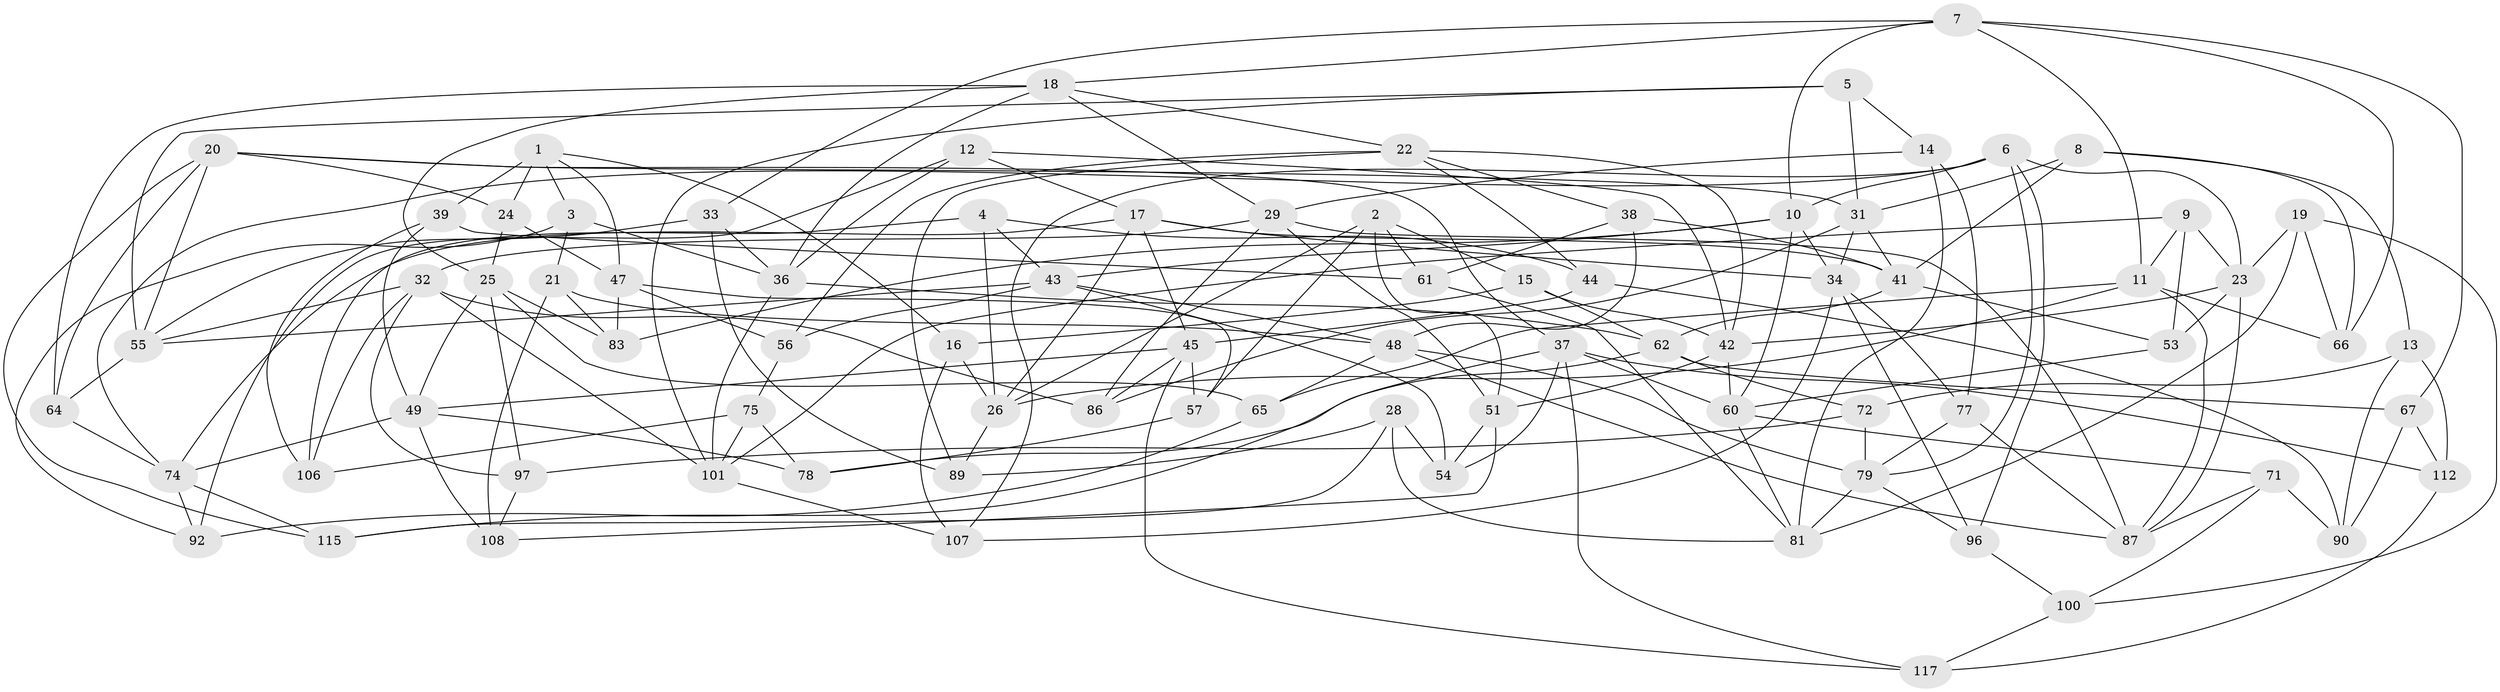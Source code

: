 // Generated by graph-tools (version 1.1) at 2025/52/02/27/25 19:52:31]
// undirected, 81 vertices, 195 edges
graph export_dot {
graph [start="1"]
  node [color=gray90,style=filled];
  1 [super="+70"];
  2 [super="+99"];
  3;
  4;
  5;
  6 [super="+104"];
  7 [super="+30"];
  8;
  9;
  10 [super="+27"];
  11 [super="+58"];
  12;
  13;
  14;
  15;
  16;
  17 [super="+113"];
  18 [super="+85"];
  19;
  20 [super="+63"];
  21;
  22 [super="+88"];
  23 [super="+35"];
  24 [super="+50"];
  25 [super="+40"];
  26 [super="+46"];
  28;
  29 [super="+73"];
  31 [super="+105"];
  32 [super="+114"];
  33;
  34 [super="+116"];
  36 [super="+80"];
  37 [super="+91"];
  38;
  39;
  41 [super="+93"];
  42 [super="+59"];
  43 [super="+82"];
  44;
  45 [super="+52"];
  47 [super="+110"];
  48 [super="+76"];
  49 [super="+95"];
  51 [super="+68"];
  53;
  54;
  55 [super="+69"];
  56;
  57;
  60 [super="+98"];
  61;
  62 [super="+94"];
  64;
  65;
  66;
  67;
  71;
  72;
  74 [super="+84"];
  75;
  77;
  78;
  79 [super="+102"];
  81 [super="+103"];
  83;
  86;
  87 [super="+111"];
  89;
  90;
  92;
  96;
  97;
  100;
  101 [super="+109"];
  106;
  107;
  108;
  112;
  115;
  117;
  1 -- 16;
  1 -- 47;
  1 -- 24 [weight=2];
  1 -- 3;
  1 -- 39;
  2 -- 57;
  2 -- 61;
  2 -- 51 [weight=2];
  2 -- 15;
  2 -- 26;
  3 -- 21;
  3 -- 92;
  3 -- 36;
  4 -- 43;
  4 -- 44;
  4 -- 26;
  4 -- 106;
  5 -- 31;
  5 -- 14;
  5 -- 55;
  5 -- 101;
  6 -- 96;
  6 -- 107;
  6 -- 74;
  6 -- 79;
  6 -- 23;
  6 -- 10;
  7 -- 66;
  7 -- 10;
  7 -- 11;
  7 -- 33;
  7 -- 18;
  7 -- 67;
  8 -- 13;
  8 -- 31;
  8 -- 66;
  8 -- 41;
  9 -- 53;
  9 -- 11;
  9 -- 23;
  9 -- 101;
  10 -- 34;
  10 -- 43;
  10 -- 83;
  10 -- 60;
  11 -- 65;
  11 -- 66;
  11 -- 87;
  11 -- 26;
  12 -- 17;
  12 -- 42;
  12 -- 92;
  12 -- 36;
  13 -- 112;
  13 -- 90;
  13 -- 72;
  14 -- 29;
  14 -- 77;
  14 -- 81;
  15 -- 16;
  15 -- 62;
  15 -- 42;
  16 -- 26;
  16 -- 107;
  17 -- 41;
  17 -- 34;
  17 -- 26;
  17 -- 45;
  17 -- 74;
  18 -- 64;
  18 -- 25;
  18 -- 36;
  18 -- 29;
  18 -- 22;
  19 -- 66;
  19 -- 81;
  19 -- 100;
  19 -- 23;
  20 -- 115;
  20 -- 64;
  20 -- 24;
  20 -- 31;
  20 -- 37;
  20 -- 55;
  21 -- 83;
  21 -- 108;
  21 -- 48;
  22 -- 56;
  22 -- 38;
  22 -- 42;
  22 -- 89;
  22 -- 44;
  23 -- 53;
  23 -- 87;
  23 -- 42;
  24 -- 47 [weight=2];
  24 -- 25;
  25 -- 49;
  25 -- 97;
  25 -- 83;
  25 -- 65;
  26 -- 89;
  28 -- 89;
  28 -- 54;
  28 -- 115;
  28 -- 81;
  29 -- 86;
  29 -- 51;
  29 -- 32;
  29 -- 87;
  31 -- 86;
  31 -- 41;
  31 -- 34;
  32 -- 86;
  32 -- 101;
  32 -- 97;
  32 -- 106;
  32 -- 55;
  33 -- 36;
  33 -- 89;
  33 -- 55;
  34 -- 107;
  34 -- 96;
  34 -- 77;
  36 -- 62;
  36 -- 101;
  37 -- 112;
  37 -- 54;
  37 -- 117;
  37 -- 115;
  37 -- 60;
  38 -- 61;
  38 -- 41;
  38 -- 48;
  39 -- 106;
  39 -- 61;
  39 -- 49;
  41 -- 53;
  41 -- 62;
  42 -- 51;
  42 -- 60;
  43 -- 56;
  43 -- 55;
  43 -- 54;
  43 -- 48;
  44 -- 45;
  44 -- 90;
  45 -- 57;
  45 -- 117;
  45 -- 86;
  45 -- 49;
  47 -- 83;
  47 -- 56;
  47 -- 57;
  48 -- 87;
  48 -- 79;
  48 -- 65;
  49 -- 78;
  49 -- 108;
  49 -- 74;
  51 -- 54;
  51 -- 108;
  53 -- 60;
  55 -- 64;
  56 -- 75;
  57 -- 78;
  60 -- 71;
  60 -- 81;
  61 -- 81;
  62 -- 72;
  62 -- 78;
  62 -- 67;
  64 -- 74;
  65 -- 92;
  67 -- 112;
  67 -- 90;
  71 -- 100;
  71 -- 90;
  71 -- 87;
  72 -- 79;
  72 -- 97;
  74 -- 115;
  74 -- 92;
  75 -- 106;
  75 -- 78;
  75 -- 101;
  77 -- 79;
  77 -- 87;
  79 -- 96;
  79 -- 81;
  96 -- 100;
  97 -- 108;
  100 -- 117;
  101 -- 107;
  112 -- 117;
}
